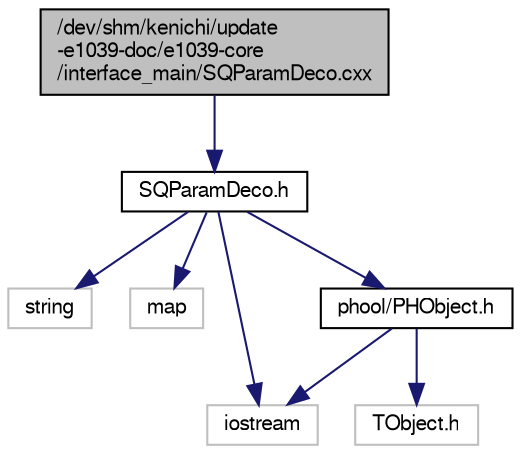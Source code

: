 digraph "/dev/shm/kenichi/update-e1039-doc/e1039-core/interface_main/SQParamDeco.cxx"
{
  bgcolor="transparent";
  edge [fontname="FreeSans",fontsize="10",labelfontname="FreeSans",labelfontsize="10"];
  node [fontname="FreeSans",fontsize="10",shape=record];
  Node1 [label="/dev/shm/kenichi/update\l-e1039-doc/e1039-core\l/interface_main/SQParamDeco.cxx",height=0.2,width=0.4,color="black", fillcolor="grey75", style="filled" fontcolor="black"];
  Node1 -> Node2 [color="midnightblue",fontsize="10",style="solid",fontname="FreeSans"];
  Node2 [label="SQParamDeco.h",height=0.2,width=0.4,color="black",URL="$db/d59/SQParamDeco_8h.html"];
  Node2 -> Node3 [color="midnightblue",fontsize="10",style="solid",fontname="FreeSans"];
  Node3 [label="string",height=0.2,width=0.4,color="grey75"];
  Node2 -> Node4 [color="midnightblue",fontsize="10",style="solid",fontname="FreeSans"];
  Node4 [label="map",height=0.2,width=0.4,color="grey75"];
  Node2 -> Node5 [color="midnightblue",fontsize="10",style="solid",fontname="FreeSans"];
  Node5 [label="iostream",height=0.2,width=0.4,color="grey75"];
  Node2 -> Node6 [color="midnightblue",fontsize="10",style="solid",fontname="FreeSans"];
  Node6 [label="phool/PHObject.h",height=0.2,width=0.4,color="black",URL="$df/d32/PHObject_8h.html"];
  Node6 -> Node7 [color="midnightblue",fontsize="10",style="solid",fontname="FreeSans"];
  Node7 [label="TObject.h",height=0.2,width=0.4,color="grey75"];
  Node6 -> Node5 [color="midnightblue",fontsize="10",style="solid",fontname="FreeSans"];
}
